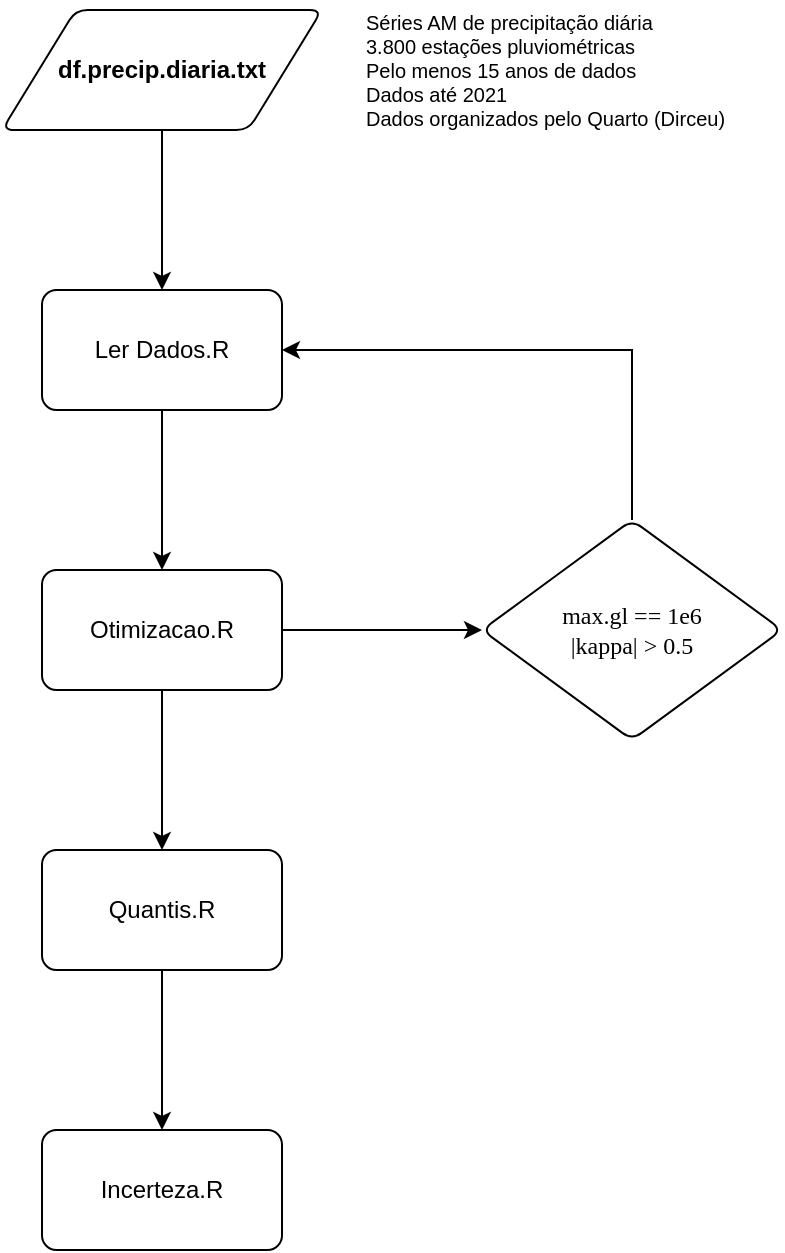 <mxfile version="26.0.16">
  <diagram name="Página-1" id="T5F_Id7pFWsIU0IxR0yo">
    <mxGraphModel dx="1308" dy="656" grid="1" gridSize="10" guides="1" tooltips="1" connect="1" arrows="1" fold="1" page="1" pageScale="1" pageWidth="827" pageHeight="1169" math="0" shadow="0">
      <root>
        <mxCell id="0" />
        <mxCell id="1" parent="0" />
        <mxCell id="mNuq875lW_e4v6Epo9zL-4" value="" style="edgeStyle=orthogonalEdgeStyle;rounded=0;orthogonalLoop=1;jettySize=auto;html=1;" edge="1" parent="1" source="mNuq875lW_e4v6Epo9zL-1" target="mNuq875lW_e4v6Epo9zL-3">
          <mxGeometry relative="1" as="geometry" />
        </mxCell>
        <mxCell id="mNuq875lW_e4v6Epo9zL-1" value="&lt;font&gt;&lt;b&gt;df.precip.diaria.txt&lt;/b&gt;&lt;/font&gt;" style="shape=parallelogram;html=1;strokeWidth=1;perimeter=parallelogramPerimeter;whiteSpace=wrap;rounded=1;arcSize=12;size=0.23;fontFamily=Helvetica;" vertex="1" parent="1">
          <mxGeometry x="300" y="20" width="160" height="60" as="geometry" />
        </mxCell>
        <mxCell id="mNuq875lW_e4v6Epo9zL-2" value="Séries AM de precipitação diária&lt;div&gt;3.800 estações pluviométricas&lt;/div&gt;&lt;div&gt;Pelo menos 15 anos de dados&lt;/div&gt;&lt;div&gt;Dados até 2021&lt;/div&gt;&lt;div&gt;Dados organizados pelo Quarto (Dirceu)&lt;/div&gt;" style="text;html=1;align=left;verticalAlign=middle;resizable=0;points=[];autosize=1;strokeColor=none;fillColor=none;fontSize=10;" vertex="1" parent="1">
          <mxGeometry x="480" y="15" width="200" height="70" as="geometry" />
        </mxCell>
        <mxCell id="mNuq875lW_e4v6Epo9zL-6" value="" style="edgeStyle=orthogonalEdgeStyle;rounded=0;orthogonalLoop=1;jettySize=auto;html=1;" edge="1" parent="1" source="mNuq875lW_e4v6Epo9zL-3" target="mNuq875lW_e4v6Epo9zL-5">
          <mxGeometry relative="1" as="geometry" />
        </mxCell>
        <mxCell id="mNuq875lW_e4v6Epo9zL-3" value="Ler Dados.R" style="whiteSpace=wrap;html=1;strokeWidth=1;rounded=1;arcSize=12;" vertex="1" parent="1">
          <mxGeometry x="320" y="160" width="120" height="60" as="geometry" />
        </mxCell>
        <mxCell id="mNuq875lW_e4v6Epo9zL-8" value="" style="edgeStyle=orthogonalEdgeStyle;rounded=0;orthogonalLoop=1;jettySize=auto;html=1;" edge="1" parent="1" source="mNuq875lW_e4v6Epo9zL-5" target="mNuq875lW_e4v6Epo9zL-7">
          <mxGeometry relative="1" as="geometry" />
        </mxCell>
        <mxCell id="mNuq875lW_e4v6Epo9zL-12" value="" style="edgeStyle=orthogonalEdgeStyle;rounded=0;orthogonalLoop=1;jettySize=auto;html=1;" edge="1" parent="1" source="mNuq875lW_e4v6Epo9zL-5" target="mNuq875lW_e4v6Epo9zL-11">
          <mxGeometry relative="1" as="geometry" />
        </mxCell>
        <mxCell id="mNuq875lW_e4v6Epo9zL-5" value="Otimizacao.R" style="whiteSpace=wrap;html=1;strokeWidth=1;rounded=1;arcSize=12;" vertex="1" parent="1">
          <mxGeometry x="320" y="300" width="120" height="60" as="geometry" />
        </mxCell>
        <mxCell id="mNuq875lW_e4v6Epo9zL-10" style="edgeStyle=orthogonalEdgeStyle;rounded=0;orthogonalLoop=1;jettySize=auto;html=1;exitX=0.5;exitY=0;exitDx=0;exitDy=0;entryX=1;entryY=0.5;entryDx=0;entryDy=0;" edge="1" parent="1" source="mNuq875lW_e4v6Epo9zL-7" target="mNuq875lW_e4v6Epo9zL-3">
          <mxGeometry relative="1" as="geometry" />
        </mxCell>
        <mxCell id="mNuq875lW_e4v6Epo9zL-7" value="&lt;font face=&quot;Lucida Console&quot;&gt;max.gl == 1e6&lt;/font&gt;&lt;div&gt;&lt;font face=&quot;Lucida Console&quot;&gt;|kappa| &amp;gt; 0.5&lt;/font&gt;&lt;/div&gt;" style="rhombus;whiteSpace=wrap;html=1;strokeWidth=1;rounded=1;arcSize=12;" vertex="1" parent="1">
          <mxGeometry x="540" y="275" width="150" height="110" as="geometry" />
        </mxCell>
        <mxCell id="mNuq875lW_e4v6Epo9zL-14" value="" style="edgeStyle=orthogonalEdgeStyle;rounded=0;orthogonalLoop=1;jettySize=auto;html=1;" edge="1" parent="1" source="mNuq875lW_e4v6Epo9zL-11" target="mNuq875lW_e4v6Epo9zL-13">
          <mxGeometry relative="1" as="geometry" />
        </mxCell>
        <mxCell id="mNuq875lW_e4v6Epo9zL-11" value="Quantis.R" style="whiteSpace=wrap;html=1;strokeWidth=1;rounded=1;arcSize=12;" vertex="1" parent="1">
          <mxGeometry x="320" y="440" width="120" height="60" as="geometry" />
        </mxCell>
        <mxCell id="mNuq875lW_e4v6Epo9zL-13" value="Incerteza.R" style="whiteSpace=wrap;html=1;strokeWidth=1;rounded=1;arcSize=12;" vertex="1" parent="1">
          <mxGeometry x="320" y="580" width="120" height="60" as="geometry" />
        </mxCell>
      </root>
    </mxGraphModel>
  </diagram>
</mxfile>
